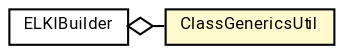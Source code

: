 #!/usr/local/bin/dot
#
# Class diagram 
# Generated by UMLGraph version R5_7_2-60-g0e99a6 (http://www.spinellis.gr/umlgraph/)
#

digraph G {
	graph [fontnames="svg"]
	edge [fontname="Roboto",fontsize=7,labelfontname="Roboto",labelfontsize=7,color="black"];
	node [fontname="Roboto",fontcolor="black",fontsize=8,shape=plaintext,margin=0,width=0,height=0];
	nodesep=0.15;
	ranksep=0.25;
	rankdir=LR;
	// de.lmu.ifi.dbs.elki.utilities.ClassGenericsUtil
	c2479192 [label=<<table title="de.lmu.ifi.dbs.elki.utilities.ClassGenericsUtil" border="0" cellborder="1" cellspacing="0" cellpadding="2" bgcolor="lemonChiffon" href="ClassGenericsUtil.html" target="_parent">
		<tr><td><table border="0" cellspacing="0" cellpadding="1">
		<tr><td align="center" balign="center"> <font face="Roboto">ClassGenericsUtil</font> </td></tr>
		</table></td></tr>
		</table>>, URL="ClassGenericsUtil.html"];
	// de.lmu.ifi.dbs.elki.utilities.ELKIBuilder<T>
	c2479256 [label=<<table title="de.lmu.ifi.dbs.elki.utilities.ELKIBuilder" border="0" cellborder="1" cellspacing="0" cellpadding="2" href="ELKIBuilder.html" target="_parent">
		<tr><td><table border="0" cellspacing="0" cellpadding="1">
		<tr><td align="center" balign="center"> <font face="Roboto">ELKIBuilder</font> </td></tr>
		</table></td></tr>
		</table>>, URL="ELKIBuilder.html"];
	// de.lmu.ifi.dbs.elki.utilities.ELKIBuilder<T> has de.lmu.ifi.dbs.elki.utilities.ClassGenericsUtil
	c2479256 -> c2479192 [arrowhead=none,arrowtail=ediamond,dir=back,weight=4];
}

